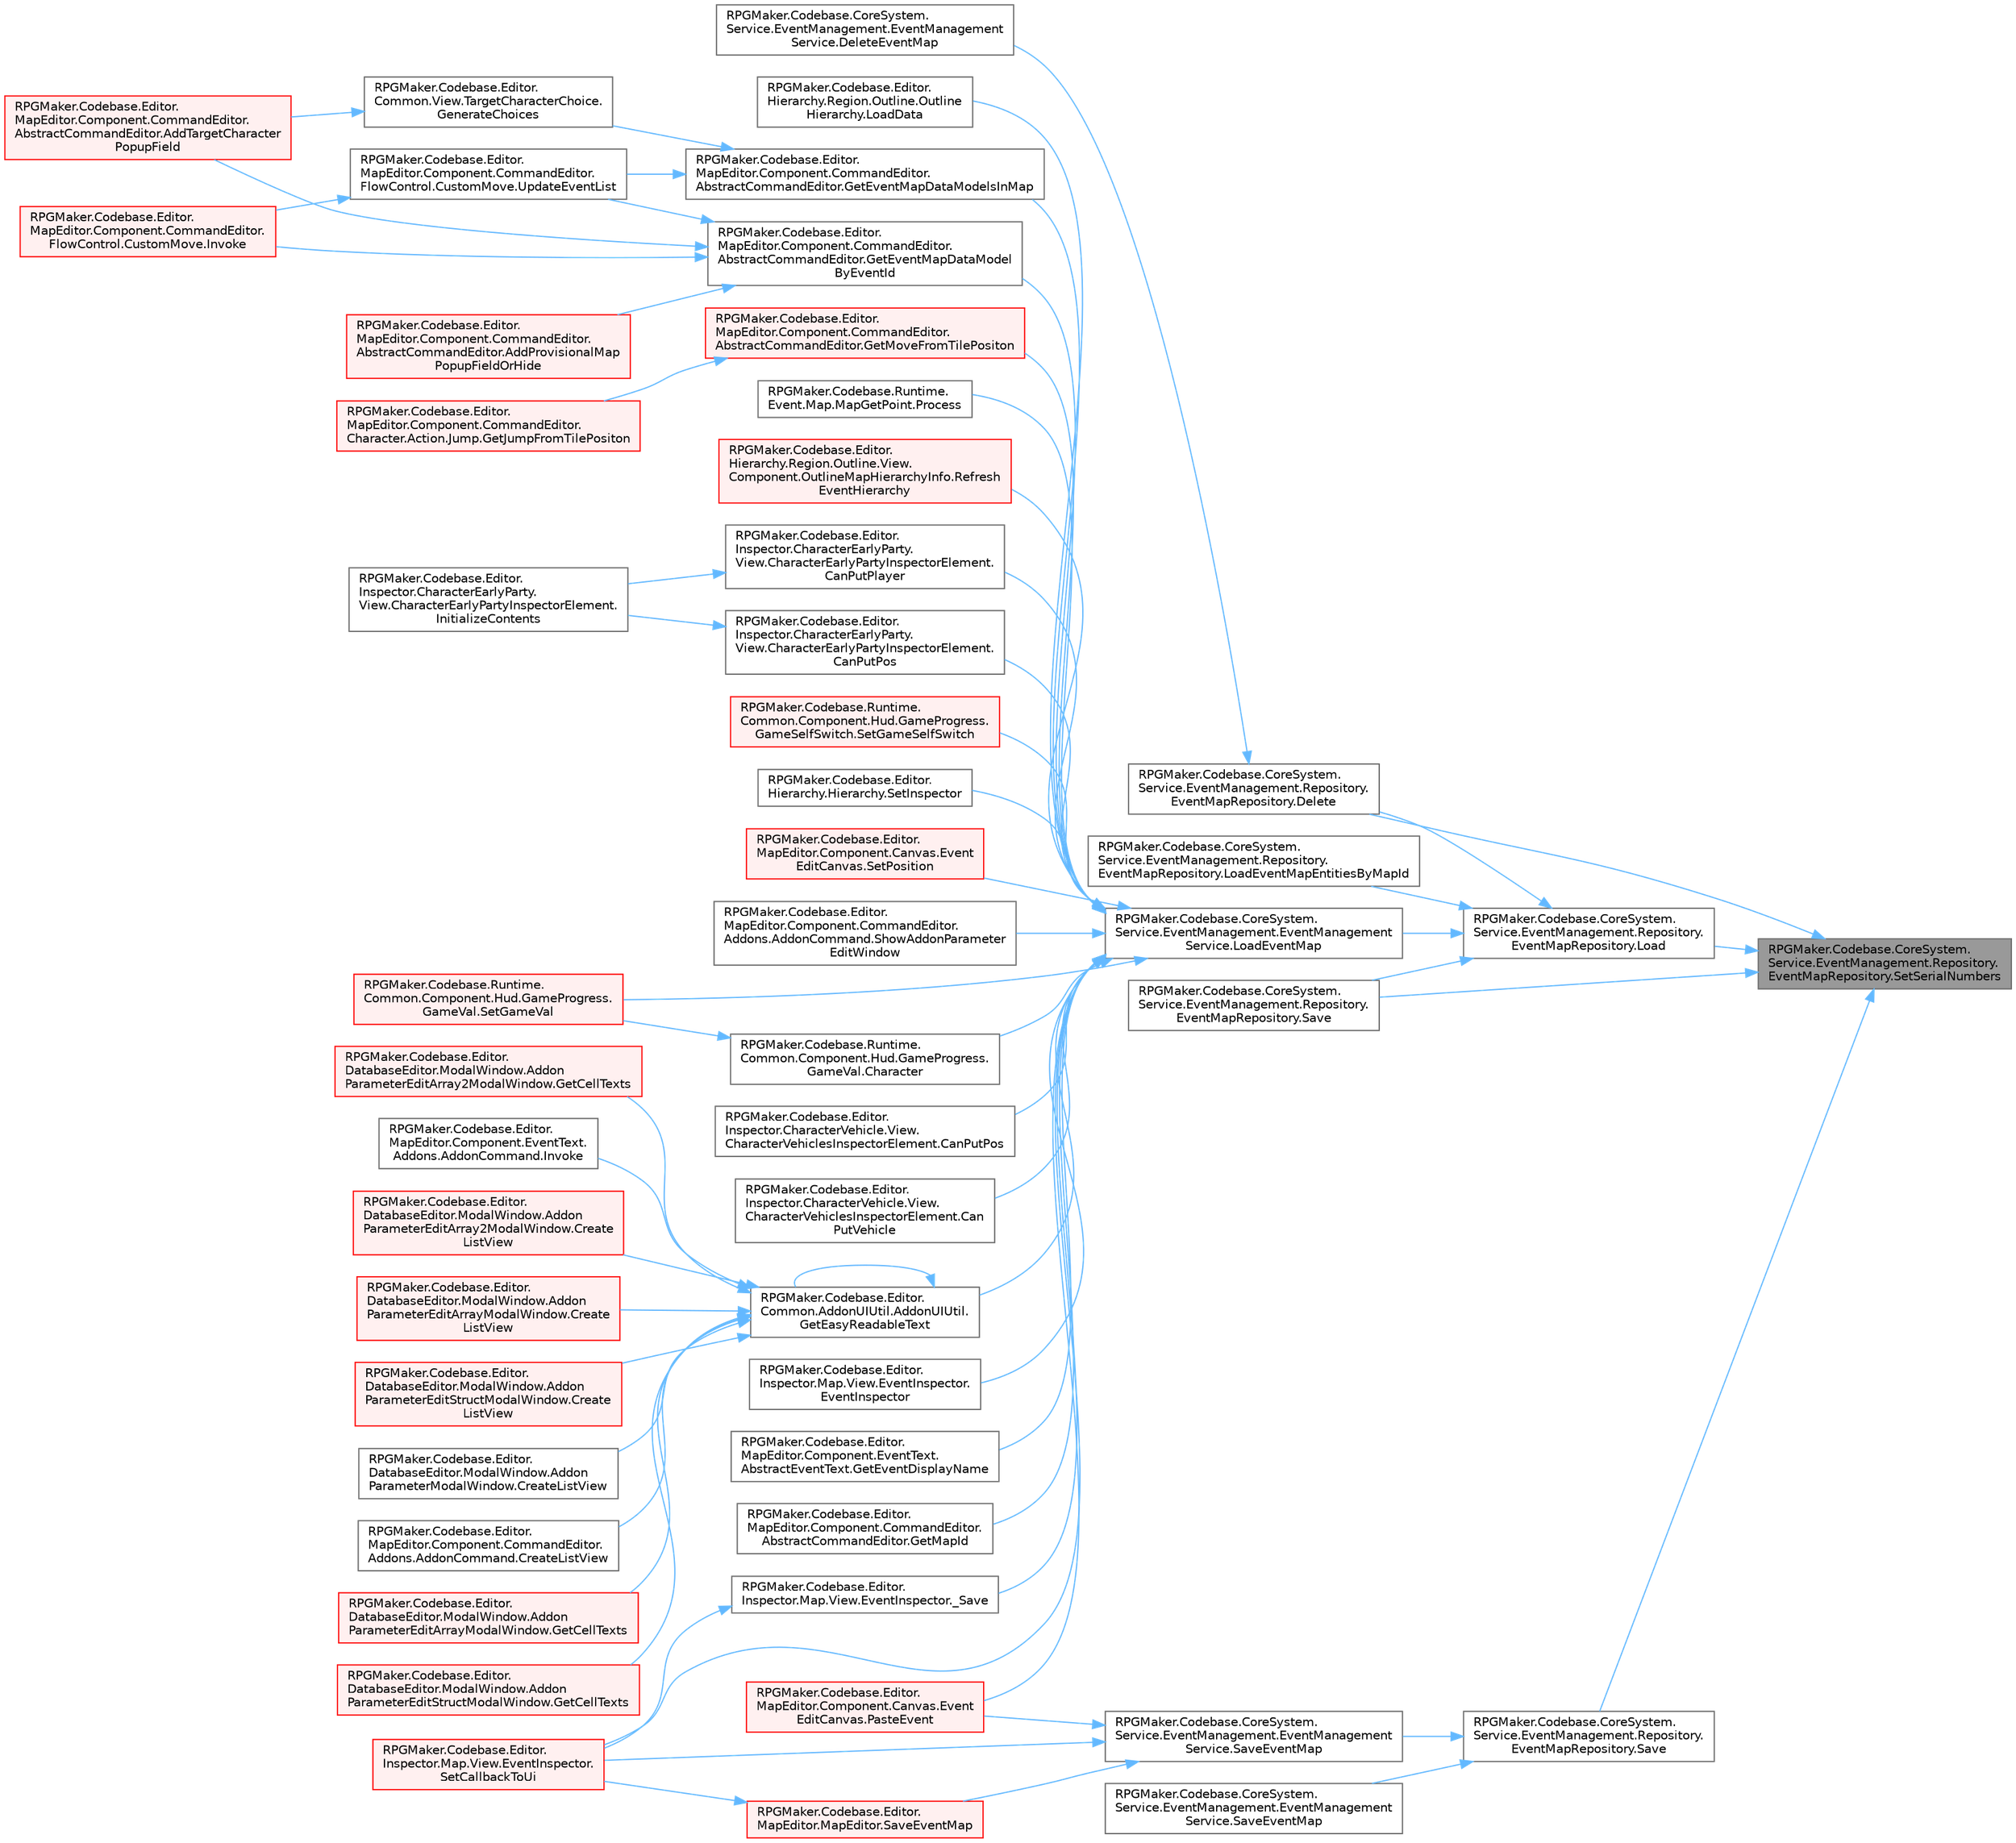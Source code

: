 digraph "RPGMaker.Codebase.CoreSystem.Service.EventManagement.Repository.EventMapRepository.SetSerialNumbers"
{
 // LATEX_PDF_SIZE
  bgcolor="transparent";
  edge [fontname=Helvetica,fontsize=10,labelfontname=Helvetica,labelfontsize=10];
  node [fontname=Helvetica,fontsize=10,shape=box,height=0.2,width=0.4];
  rankdir="RL";
  Node1 [id="Node000001",label="RPGMaker.Codebase.CoreSystem.\lService.EventManagement.Repository.\lEventMapRepository.SetSerialNumbers",height=0.2,width=0.4,color="gray40", fillcolor="grey60", style="filled", fontcolor="black",tooltip="連番設定"];
  Node1 -> Node2 [id="edge1_Node000001_Node000002",dir="back",color="steelblue1",style="solid",tooltip=" "];
  Node2 [id="Node000002",label="RPGMaker.Codebase.CoreSystem.\lService.EventManagement.Repository.\lEventMapRepository.Delete",height=0.2,width=0.4,color="grey40", fillcolor="white", style="filled",URL="$d1/d3b/class_r_p_g_maker_1_1_codebase_1_1_core_system_1_1_service_1_1_event_management_1_1_repository_1_1_event_map_repository.html#adbb484f70e38c5c7c4a95a9014091542",tooltip="😁 削除"];
  Node2 -> Node3 [id="edge2_Node000002_Node000003",dir="back",color="steelblue1",style="solid",tooltip=" "];
  Node3 [id="Node000003",label="RPGMaker.Codebase.CoreSystem.\lService.EventManagement.EventManagement\lService.DeleteEventMap",height=0.2,width=0.4,color="grey40", fillcolor="white", style="filled",URL="$d5/d7b/class_r_p_g_maker_1_1_codebase_1_1_core_system_1_1_service_1_1_event_management_1_1_event_management_service.html#a283b3c11eb8ddbffbc575d2ccb654b72",tooltip="😁 イベント・マップ削除"];
  Node1 -> Node4 [id="edge3_Node000001_Node000004",dir="back",color="steelblue1",style="solid",tooltip=" "];
  Node4 [id="Node000004",label="RPGMaker.Codebase.CoreSystem.\lService.EventManagement.Repository.\lEventMapRepository.Load",height=0.2,width=0.4,color="grey40", fillcolor="white", style="filled",URL="$d1/d3b/class_r_p_g_maker_1_1_codebase_1_1_core_system_1_1_service_1_1_event_management_1_1_repository_1_1_event_map_repository.html#aba320b51a3cd406f63408413d317fe65",tooltip="😁 読込"];
  Node4 -> Node2 [id="edge4_Node000004_Node000002",dir="back",color="steelblue1",style="solid",tooltip=" "];
  Node4 -> Node5 [id="edge5_Node000004_Node000005",dir="back",color="steelblue1",style="solid",tooltip=" "];
  Node5 [id="Node000005",label="RPGMaker.Codebase.CoreSystem.\lService.EventManagement.EventManagement\lService.LoadEventMap",height=0.2,width=0.4,color="grey40", fillcolor="white", style="filled",URL="$d5/d7b/class_r_p_g_maker_1_1_codebase_1_1_core_system_1_1_service_1_1_event_management_1_1_event_management_service.html#aa63d78cbfcaaf1b54776075b618d80b1",tooltip="😁 イベント・マップ読込"];
  Node5 -> Node6 [id="edge6_Node000005_Node000006",dir="back",color="steelblue1",style="solid",tooltip=" "];
  Node6 [id="Node000006",label="RPGMaker.Codebase.Editor.\lInspector.Map.View.EventInspector._Save",height=0.2,width=0.4,color="grey40", fillcolor="white", style="filled",URL="$d1/d3b/class_r_p_g_maker_1_1_codebase_1_1_editor_1_1_inspector_1_1_map_1_1_view_1_1_event_inspector.html#aa24da5e85a04a8bc8937a3905b897bce",tooltip=" "];
  Node6 -> Node7 [id="edge7_Node000006_Node000007",dir="back",color="steelblue1",style="solid",tooltip=" "];
  Node7 [id="Node000007",label="RPGMaker.Codebase.Editor.\lInspector.Map.View.EventInspector.\lSetCallbackToUi",height=0.2,width=0.4,color="red", fillcolor="#FFF0F0", style="filled",URL="$d1/d3b/class_r_p_g_maker_1_1_codebase_1_1_editor_1_1_inspector_1_1_map_1_1_view_1_1_event_inspector.html#aea628a54f04e14d379c90d79d8d63e7a",tooltip=" "];
  Node5 -> Node9 [id="edge8_Node000005_Node000009",dir="back",color="steelblue1",style="solid",tooltip=" "];
  Node9 [id="Node000009",label="RPGMaker.Codebase.Editor.\lInspector.CharacterEarlyParty.\lView.CharacterEarlyPartyInspectorElement.\lCanPutPlayer",height=0.2,width=0.4,color="grey40", fillcolor="white", style="filled",URL="$d0/d65/class_r_p_g_maker_1_1_codebase_1_1_editor_1_1_inspector_1_1_character_early_party_1_1_view_1_1_cc4fa2b01e67b27fe5048261c8a1cbfc8.html#a474d2eef93648c7910aef6726cdf53c1",tooltip=" "];
  Node9 -> Node10 [id="edge9_Node000009_Node000010",dir="back",color="steelblue1",style="solid",tooltip=" "];
  Node10 [id="Node000010",label="RPGMaker.Codebase.Editor.\lInspector.CharacterEarlyParty.\lView.CharacterEarlyPartyInspectorElement.\lInitializeContents",height=0.2,width=0.4,color="grey40", fillcolor="white", style="filled",URL="$d0/d65/class_r_p_g_maker_1_1_codebase_1_1_editor_1_1_inspector_1_1_character_early_party_1_1_view_1_1_cc4fa2b01e67b27fe5048261c8a1cbfc8.html#aec125ef2bbbd321ded50582d527c1a44",tooltip="初期化処理"];
  Node5 -> Node11 [id="edge10_Node000005_Node000011",dir="back",color="steelblue1",style="solid",tooltip=" "];
  Node11 [id="Node000011",label="RPGMaker.Codebase.Editor.\lInspector.CharacterEarlyParty.\lView.CharacterEarlyPartyInspectorElement.\lCanPutPos",height=0.2,width=0.4,color="grey40", fillcolor="white", style="filled",URL="$d0/d65/class_r_p_g_maker_1_1_codebase_1_1_editor_1_1_inspector_1_1_character_early_party_1_1_view_1_1_cc4fa2b01e67b27fe5048261c8a1cbfc8.html#a6e548dc4f1d9b4918234f3773e2bd8d0",tooltip=" "];
  Node11 -> Node10 [id="edge11_Node000011_Node000010",dir="back",color="steelblue1",style="solid",tooltip=" "];
  Node5 -> Node12 [id="edge12_Node000005_Node000012",dir="back",color="steelblue1",style="solid",tooltip=" "];
  Node12 [id="Node000012",label="RPGMaker.Codebase.Editor.\lInspector.CharacterVehicle.View.\lCharacterVehiclesInspectorElement.CanPutPos",height=0.2,width=0.4,color="grey40", fillcolor="white", style="filled",URL="$df/d53/class_r_p_g_maker_1_1_codebase_1_1_editor_1_1_inspector_1_1_character_vehicle_1_1_view_1_1_character_vehicles_inspector_element.html#ad4ff24fda7a58ce7f91d3863d09c9b07",tooltip=" "];
  Node5 -> Node13 [id="edge13_Node000005_Node000013",dir="back",color="steelblue1",style="solid",tooltip=" "];
  Node13 [id="Node000013",label="RPGMaker.Codebase.Editor.\lInspector.CharacterVehicle.View.\lCharacterVehiclesInspectorElement.Can\lPutVehicle",height=0.2,width=0.4,color="grey40", fillcolor="white", style="filled",URL="$df/d53/class_r_p_g_maker_1_1_codebase_1_1_editor_1_1_inspector_1_1_character_vehicle_1_1_view_1_1_character_vehicles_inspector_element.html#a5df7fb68f7129bce604d1f3786e20d99",tooltip=" "];
  Node5 -> Node14 [id="edge14_Node000005_Node000014",dir="back",color="steelblue1",style="solid",tooltip=" "];
  Node14 [id="Node000014",label="RPGMaker.Codebase.Runtime.\lCommon.Component.Hud.GameProgress.\lGameVal.Character",height=0.2,width=0.4,color="grey40", fillcolor="white", style="filled",URL="$da/df9/class_r_p_g_maker_1_1_codebase_1_1_runtime_1_1_common_1_1_component_1_1_hud_1_1_game_progress_1_1_game_val.html#abf39a9468fe3366422553f6f2236d470",tooltip=" "];
  Node14 -> Node15 [id="edge15_Node000014_Node000015",dir="back",color="steelblue1",style="solid",tooltip=" "];
  Node15 [id="Node000015",label="RPGMaker.Codebase.Runtime.\lCommon.Component.Hud.GameProgress.\lGameVal.SetGameVal",height=0.2,width=0.4,color="red", fillcolor="#FFF0F0", style="filled",URL="$da/df9/class_r_p_g_maker_1_1_codebase_1_1_runtime_1_1_common_1_1_component_1_1_hud_1_1_game_progress_1_1_game_val.html#a8598a7c85744b4d85a5124e63cc203b9",tooltip="変数設定"];
  Node5 -> Node17 [id="edge16_Node000005_Node000017",dir="back",color="steelblue1",style="solid",tooltip=" "];
  Node17 [id="Node000017",label="RPGMaker.Codebase.Editor.\lInspector.Map.View.EventInspector.\lEventInspector",height=0.2,width=0.4,color="grey40", fillcolor="white", style="filled",URL="$d1/d3b/class_r_p_g_maker_1_1_codebase_1_1_editor_1_1_inspector_1_1_map_1_1_view_1_1_event_inspector.html#ac31943e1298a3a06b25e9a1655b8671c",tooltip=" "];
  Node5 -> Node18 [id="edge17_Node000005_Node000018",dir="back",color="steelblue1",style="solid",tooltip=" "];
  Node18 [id="Node000018",label="RPGMaker.Codebase.Editor.\lCommon.AddonUIUtil.AddonUIUtil.\lGetEasyReadableText",height=0.2,width=0.4,color="grey40", fillcolor="white", style="filled",URL="$d4/d5f/class_r_p_g_maker_1_1_codebase_1_1_editor_1_1_common_1_1_addon_u_i_util_1_1_addon_u_i_util.html#a2e27a60230e482d3f5605b82634925cb",tooltip=" "];
  Node18 -> Node19 [id="edge18_Node000018_Node000019",dir="back",color="steelblue1",style="solid",tooltip=" "];
  Node19 [id="Node000019",label="RPGMaker.Codebase.Editor.\lDatabaseEditor.ModalWindow.Addon\lParameterEditArray2ModalWindow.Create\lListView",height=0.2,width=0.4,color="red", fillcolor="#FFF0F0", style="filled",URL="$da/d1b/class_r_p_g_maker_1_1_codebase_1_1_editor_1_1_database_editor_1_1_modal_window_1_1_addon_parameter_edit_array2_modal_window.html#a5ba1083e2d9cedbd3a9d9d09c58ac850",tooltip=" "];
  Node18 -> Node28 [id="edge19_Node000018_Node000028",dir="back",color="steelblue1",style="solid",tooltip=" "];
  Node28 [id="Node000028",label="RPGMaker.Codebase.Editor.\lDatabaseEditor.ModalWindow.Addon\lParameterEditArrayModalWindow.Create\lListView",height=0.2,width=0.4,color="red", fillcolor="#FFF0F0", style="filled",URL="$d1/d7f/class_r_p_g_maker_1_1_codebase_1_1_editor_1_1_database_editor_1_1_modal_window_1_1_addon_parameter_edit_array_modal_window.html#a9db2ab59d7a41e650d355c6fc05db5c3",tooltip=" "];
  Node18 -> Node32 [id="edge20_Node000018_Node000032",dir="back",color="steelblue1",style="solid",tooltip=" "];
  Node32 [id="Node000032",label="RPGMaker.Codebase.Editor.\lDatabaseEditor.ModalWindow.Addon\lParameterEditStructModalWindow.Create\lListView",height=0.2,width=0.4,color="red", fillcolor="#FFF0F0", style="filled",URL="$d6/d85/class_r_p_g_maker_1_1_codebase_1_1_editor_1_1_database_editor_1_1_modal_window_1_1_addon_parameter_edit_struct_modal_window.html#a045b704d408168740544caa15841cdb8",tooltip=" "];
  Node18 -> Node34 [id="edge21_Node000018_Node000034",dir="back",color="steelblue1",style="solid",tooltip=" "];
  Node34 [id="Node000034",label="RPGMaker.Codebase.Editor.\lDatabaseEditor.ModalWindow.Addon\lParameterModalWindow.CreateListView",height=0.2,width=0.4,color="grey40", fillcolor="white", style="filled",URL="$de/d91/class_r_p_g_maker_1_1_codebase_1_1_editor_1_1_database_editor_1_1_modal_window_1_1_addon_parameter_modal_window.html#aac3db9d51ec30afd81b939a71551cc73",tooltip=" "];
  Node18 -> Node35 [id="edge22_Node000018_Node000035",dir="back",color="steelblue1",style="solid",tooltip=" "];
  Node35 [id="Node000035",label="RPGMaker.Codebase.Editor.\lMapEditor.Component.CommandEditor.\lAddons.AddonCommand.CreateListView",height=0.2,width=0.4,color="grey40", fillcolor="white", style="filled",URL="$d8/dad/class_r_p_g_maker_1_1_codebase_1_1_editor_1_1_map_editor_1_1_component_1_1_command_editor_1_1_addons_1_1_addon_command.html#a761c38d03f5da83d0397facb20589c85",tooltip=" "];
  Node18 -> Node36 [id="edge23_Node000018_Node000036",dir="back",color="steelblue1",style="solid",tooltip=" "];
  Node36 [id="Node000036",label="RPGMaker.Codebase.Editor.\lDatabaseEditor.ModalWindow.Addon\lParameterEditArrayModalWindow.GetCellTexts",height=0.2,width=0.4,color="red", fillcolor="#FFF0F0", style="filled",URL="$d1/d7f/class_r_p_g_maker_1_1_codebase_1_1_editor_1_1_database_editor_1_1_modal_window_1_1_addon_parameter_edit_array_modal_window.html#afc557203c46c0be0f81dba1309220f56",tooltip=" "];
  Node18 -> Node39 [id="edge24_Node000018_Node000039",dir="back",color="steelblue1",style="solid",tooltip=" "];
  Node39 [id="Node000039",label="RPGMaker.Codebase.Editor.\lDatabaseEditor.ModalWindow.Addon\lParameterEditStructModalWindow.GetCellTexts",height=0.2,width=0.4,color="red", fillcolor="#FFF0F0", style="filled",URL="$d6/d85/class_r_p_g_maker_1_1_codebase_1_1_editor_1_1_database_editor_1_1_modal_window_1_1_addon_parameter_edit_struct_modal_window.html#af643c754e819b5b16233276169b4d5c4",tooltip=" "];
  Node18 -> Node42 [id="edge25_Node000018_Node000042",dir="back",color="steelblue1",style="solid",tooltip=" "];
  Node42 [id="Node000042",label="RPGMaker.Codebase.Editor.\lDatabaseEditor.ModalWindow.Addon\lParameterEditArray2ModalWindow.GetCellTexts",height=0.2,width=0.4,color="red", fillcolor="#FFF0F0", style="filled",URL="$da/d1b/class_r_p_g_maker_1_1_codebase_1_1_editor_1_1_database_editor_1_1_modal_window_1_1_addon_parameter_edit_array2_modal_window.html#a5aa2695048712ad6d1e18aa0a77cc92e",tooltip=" "];
  Node18 -> Node18 [id="edge26_Node000018_Node000018",dir="back",color="steelblue1",style="solid",tooltip=" "];
  Node18 -> Node45 [id="edge27_Node000018_Node000045",dir="back",color="steelblue1",style="solid",tooltip=" "];
  Node45 [id="Node000045",label="RPGMaker.Codebase.Editor.\lMapEditor.Component.EventText.\lAddons.AddonCommand.Invoke",height=0.2,width=0.4,color="grey40", fillcolor="white", style="filled",URL="$db/dab/class_r_p_g_maker_1_1_codebase_1_1_editor_1_1_map_editor_1_1_component_1_1_event_text_1_1_addons_1_1_addon_command.html#acbf04f8b7873d9175d9d4f68bceff70d",tooltip=" "];
  Node5 -> Node46 [id="edge28_Node000005_Node000046",dir="back",color="steelblue1",style="solid",tooltip=" "];
  Node46 [id="Node000046",label="RPGMaker.Codebase.Editor.\lMapEditor.Component.EventText.\lAbstractEventText.GetEventDisplayName",height=0.2,width=0.4,color="grey40", fillcolor="white", style="filled",URL="$d3/d66/class_r_p_g_maker_1_1_codebase_1_1_editor_1_1_map_editor_1_1_component_1_1_event_text_1_1_abstract_event_text.html#a90b252c5d35a1f84e4eafd2f5a78e9aa",tooltip="画面に表示するイベントの名称を返却"];
  Node5 -> Node47 [id="edge29_Node000005_Node000047",dir="back",color="steelblue1",style="solid",tooltip=" "];
  Node47 [id="Node000047",label="RPGMaker.Codebase.Editor.\lMapEditor.Component.CommandEditor.\lAbstractCommandEditor.GetEventMapDataModel\lByEventId",height=0.2,width=0.4,color="grey40", fillcolor="white", style="filled",URL="$d3/ded/class_r_p_g_maker_1_1_codebase_1_1_editor_1_1_map_editor_1_1_component_1_1_command_editor_1_1_abstract_command_editor.html#a9aafa154213e0efb8069c983f87453bb",tooltip="指定idのイベントが配置されている、EventMapDataModelを取得する。"];
  Node47 -> Node48 [id="edge30_Node000047_Node000048",dir="back",color="steelblue1",style="solid",tooltip=" "];
  Node48 [id="Node000048",label="RPGMaker.Codebase.Editor.\lMapEditor.Component.CommandEditor.\lAbstractCommandEditor.AddProvisionalMap\lPopupFieldOrHide",height=0.2,width=0.4,color="red", fillcolor="#FFF0F0", style="filled",URL="$d3/ded/class_r_p_g_maker_1_1_codebase_1_1_editor_1_1_map_editor_1_1_component_1_1_command_editor_1_1_abstract_command_editor.html#a432e4720fc6a4a2139ff87825f17e616",tooltip="コモンイベント用の仮のマップを選択するPopupFieldを追加もしくは追加先項目UIを非表示にする。"];
  Node47 -> Node66 [id="edge31_Node000047_Node000066",dir="back",color="steelblue1",style="solid",tooltip=" "];
  Node66 [id="Node000066",label="RPGMaker.Codebase.Editor.\lMapEditor.Component.CommandEditor.\lAbstractCommandEditor.AddTargetCharacter\lPopupField",height=0.2,width=0.4,color="red", fillcolor="#FFF0F0", style="filled",URL="$d3/ded/class_r_p_g_maker_1_1_codebase_1_1_editor_1_1_map_editor_1_1_component_1_1_command_editor_1_1_abstract_command_editor.html#acf41d59400a9718c22e00f6076ac9d05",tooltip="対象キャラクターを選択するPopupFieldを追加する。"];
  Node47 -> Node68 [id="edge32_Node000047_Node000068",dir="back",color="steelblue1",style="solid",tooltip=" "];
  Node68 [id="Node000068",label="RPGMaker.Codebase.Editor.\lMapEditor.Component.CommandEditor.\lFlowControl.CustomMove.Invoke",height=0.2,width=0.4,color="red", fillcolor="#FFF0F0", style="filled",URL="$d3/dbe/class_r_p_g_maker_1_1_codebase_1_1_editor_1_1_map_editor_1_1_component_1_1_command_editor_1_1_flow_control_1_1_custom_move.html#a504bd17e66c55e6f3448904272d1af16",tooltip=" "];
  Node47 -> Node69 [id="edge33_Node000047_Node000069",dir="back",color="steelblue1",style="solid",tooltip=" "];
  Node69 [id="Node000069",label="RPGMaker.Codebase.Editor.\lMapEditor.Component.CommandEditor.\lFlowControl.CustomMove.UpdateEventList",height=0.2,width=0.4,color="grey40", fillcolor="white", style="filled",URL="$d3/dbe/class_r_p_g_maker_1_1_codebase_1_1_editor_1_1_map_editor_1_1_component_1_1_command_editor_1_1_flow_control_1_1_custom_move.html#a10b0119af621a6a1c32ca8e34c1f28a5",tooltip=" "];
  Node69 -> Node68 [id="edge34_Node000069_Node000068",dir="back",color="steelblue1",style="solid",tooltip=" "];
  Node5 -> Node70 [id="edge35_Node000005_Node000070",dir="back",color="steelblue1",style="solid",tooltip=" "];
  Node70 [id="Node000070",label="RPGMaker.Codebase.Editor.\lMapEditor.Component.CommandEditor.\lAbstractCommandEditor.GetEventMapDataModelsInMap",height=0.2,width=0.4,color="grey40", fillcolor="white", style="filled",URL="$d3/ded/class_r_p_g_maker_1_1_codebase_1_1_editor_1_1_map_editor_1_1_component_1_1_command_editor_1_1_abstract_command_editor.html#acd71fc41f5857e62b3a834b249d0e124",tooltip="指定idのマップに配置されている、全EventMapDataModel列を取得する。"];
  Node70 -> Node71 [id="edge36_Node000070_Node000071",dir="back",color="steelblue1",style="solid",tooltip=" "];
  Node71 [id="Node000071",label="RPGMaker.Codebase.Editor.\lCommon.View.TargetCharacterChoice.\lGenerateChoices",height=0.2,width=0.4,color="grey40", fillcolor="white", style="filled",URL="$d7/d3e/class_r_p_g_maker_1_1_codebase_1_1_editor_1_1_common_1_1_view_1_1_target_character_choice.html#aab249c9aeea0ded4af8a58409a38fb13",tooltip="選択可能な対象キャラクター列を生成する。"];
  Node71 -> Node66 [id="edge37_Node000071_Node000066",dir="back",color="steelblue1",style="solid",tooltip=" "];
  Node70 -> Node69 [id="edge38_Node000070_Node000069",dir="back",color="steelblue1",style="solid",tooltip=" "];
  Node5 -> Node72 [id="edge39_Node000005_Node000072",dir="back",color="steelblue1",style="solid",tooltip=" "];
  Node72 [id="Node000072",label="RPGMaker.Codebase.Editor.\lMapEditor.Component.CommandEditor.\lAbstractCommandEditor.GetMapId",height=0.2,width=0.4,color="grey40", fillcolor="white", style="filled",URL="$d3/ded/class_r_p_g_maker_1_1_codebase_1_1_editor_1_1_map_editor_1_1_component_1_1_command_editor_1_1_abstract_command_editor.html#acbf36a8a9a93929161f8f1db4d198d00",tooltip=" "];
  Node5 -> Node73 [id="edge40_Node000005_Node000073",dir="back",color="steelblue1",style="solid",tooltip=" "];
  Node73 [id="Node000073",label="RPGMaker.Codebase.Editor.\lMapEditor.Component.CommandEditor.\lAbstractCommandEditor.GetMoveFromTilePositon",height=0.2,width=0.4,color="red", fillcolor="#FFF0F0", style="filled",URL="$d3/ded/class_r_p_g_maker_1_1_codebase_1_1_editor_1_1_map_editor_1_1_component_1_1_command_editor_1_1_abstract_command_editor.html#a55a35ed610e82499f2e6ab3eaf8cdb2c",tooltip="『移動ルート指定』『ジャンプ』の移動元のタイル座標を取得。"];
  Node73 -> Node74 [id="edge41_Node000073_Node000074",dir="back",color="steelblue1",style="solid",tooltip=" "];
  Node74 [id="Node000074",label="RPGMaker.Codebase.Editor.\lMapEditor.Component.CommandEditor.\lCharacter.Action.Jump.GetJumpFromTilePositon",height=0.2,width=0.4,color="red", fillcolor="#FFF0F0", style="filled",URL="$d5/de1/class_r_p_g_maker_1_1_codebase_1_1_editor_1_1_map_editor_1_1_component_1_1_command_editor_1_1_character_1_1_action_1_1_jump.html#aa112f8e6330d24b4750b958729791323",tooltip="『ジャンプ』の移動元のタイル座標を取得。"];
  Node5 -> Node83 [id="edge42_Node000005_Node000083",dir="back",color="steelblue1",style="solid",tooltip=" "];
  Node83 [id="Node000083",label="RPGMaker.Codebase.Editor.\lHierarchy.Region.Outline.Outline\lHierarchy.LoadData",height=0.2,width=0.4,color="grey40", fillcolor="white", style="filled",URL="$dd/d97/class_r_p_g_maker_1_1_codebase_1_1_editor_1_1_hierarchy_1_1_region_1_1_outline_1_1_outline_hierarchy.html#aaaeef04613f7643ee2901a8b0312d72e",tooltip="データの読"];
  Node5 -> Node84 [id="edge43_Node000005_Node000084",dir="back",color="steelblue1",style="solid",tooltip=" "];
  Node84 [id="Node000084",label="RPGMaker.Codebase.Editor.\lMapEditor.Component.Canvas.Event\lEditCanvas.PasteEvent",height=0.2,width=0.4,color="red", fillcolor="#FFF0F0", style="filled",URL="$df/d64/class_r_p_g_maker_1_1_codebase_1_1_editor_1_1_map_editor_1_1_component_1_1_canvas_1_1_event_edit_canvas.html#a93e136f1b809ecf9e9dc388a82aba2c9",tooltip="イベントをペーストするためのコールバックを返す"];
  Node5 -> Node87 [id="edge44_Node000005_Node000087",dir="back",color="steelblue1",style="solid",tooltip=" "];
  Node87 [id="Node000087",label="RPGMaker.Codebase.Runtime.\lEvent.Map.MapGetPoint.Process",height=0.2,width=0.4,color="grey40", fillcolor="white", style="filled",URL="$de/dbd/class_r_p_g_maker_1_1_codebase_1_1_runtime_1_1_event_1_1_map_1_1_map_get_point.html#a5466b44f547c2a673ace46103efa70b8",tooltip="😁 処理"];
  Node5 -> Node88 [id="edge45_Node000005_Node000088",dir="back",color="steelblue1",style="solid",tooltip=" "];
  Node88 [id="Node000088",label="RPGMaker.Codebase.Editor.\lHierarchy.Region.Outline.View.\lComponent.OutlineMapHierarchyInfo.Refresh\lEventHierarchy",height=0.2,width=0.4,color="red", fillcolor="#FFF0F0", style="filled",URL="$d7/d2b/class_r_p_g_maker_1_1_codebase_1_1_editor_1_1_hierarchy_1_1_region_1_1_outline_1_1_view_1_1_compe4f35baf70c1520dbfb4c736bb2d7577.html#adc55d38a82f5d13d6884af973f3ab346",tooltip=" "];
  Node5 -> Node7 [id="edge46_Node000005_Node000007",dir="back",color="steelblue1",style="solid",tooltip=" "];
  Node5 -> Node91 [id="edge47_Node000005_Node000091",dir="back",color="steelblue1",style="solid",tooltip=" "];
  Node91 [id="Node000091",label="RPGMaker.Codebase.Runtime.\lCommon.Component.Hud.GameProgress.\lGameSelfSwitch.SetGameSelfSwitch",height=0.2,width=0.4,color="red", fillcolor="#FFF0F0", style="filled",URL="$dd/d27/class_r_p_g_maker_1_1_codebase_1_1_runtime_1_1_common_1_1_component_1_1_hud_1_1_game_progress_1_1_game_self_switch.html#af3c4493da89780bece36223897d38b5c",tooltip=" "];
  Node5 -> Node15 [id="edge48_Node000005_Node000015",dir="back",color="steelblue1",style="solid",tooltip=" "];
  Node5 -> Node93 [id="edge49_Node000005_Node000093",dir="back",color="steelblue1",style="solid",tooltip=" "];
  Node93 [id="Node000093",label="RPGMaker.Codebase.Editor.\lHierarchy.Hierarchy.SetInspector",height=0.2,width=0.4,color="grey40", fillcolor="white", style="filled",URL="$de/ddc/class_r_p_g_maker_1_1_codebase_1_1_editor_1_1_hierarchy_1_1_hierarchy.html#a2b194448f5fcca77e60d5bc10f9ddbb7",tooltip="最後に開いていたインスペクターを開く"];
  Node5 -> Node94 [id="edge50_Node000005_Node000094",dir="back",color="steelblue1",style="solid",tooltip=" "];
  Node94 [id="Node000094",label="RPGMaker.Codebase.Editor.\lMapEditor.Component.Canvas.Event\lEditCanvas.SetPosition",height=0.2,width=0.4,color="red", fillcolor="#FFF0F0", style="filled",URL="$df/d64/class_r_p_g_maker_1_1_codebase_1_1_editor_1_1_map_editor_1_1_component_1_1_canvas_1_1_event_edit_canvas.html#ae12df781b753d3c17f0f1653f96d7686",tooltip=" "];
  Node5 -> Node133 [id="edge51_Node000005_Node000133",dir="back",color="steelblue1",style="solid",tooltip=" "];
  Node133 [id="Node000133",label="RPGMaker.Codebase.Editor.\lMapEditor.Component.CommandEditor.\lAddons.AddonCommand.ShowAddonParameter\lEditWindow",height=0.2,width=0.4,color="grey40", fillcolor="white", style="filled",URL="$d8/dad/class_r_p_g_maker_1_1_codebase_1_1_editor_1_1_map_editor_1_1_component_1_1_command_editor_1_1_addons_1_1_addon_command.html#ad3dc06303bcf8495e601ca9cf115efee",tooltip=" "];
  Node4 -> Node134 [id="edge52_Node000004_Node000134",dir="back",color="steelblue1",style="solid",tooltip=" "];
  Node134 [id="Node000134",label="RPGMaker.Codebase.CoreSystem.\lService.EventManagement.Repository.\lEventMapRepository.LoadEventMapEntitiesByMapId",height=0.2,width=0.4,color="grey40", fillcolor="white", style="filled",URL="$d1/d3b/class_r_p_g_maker_1_1_codebase_1_1_core_system_1_1_service_1_1_event_management_1_1_repository_1_1_event_map_repository.html#a301879ae6d63b99b3ef704c4ff2a6bd2",tooltip="😁 マップに紐づくイベントを取得する"];
  Node4 -> Node135 [id="edge53_Node000004_Node000135",dir="back",color="steelblue1",style="solid",tooltip=" "];
  Node135 [id="Node000135",label="RPGMaker.Codebase.CoreSystem.\lService.EventManagement.Repository.\lEventMapRepository.Save",height=0.2,width=0.4,color="grey40", fillcolor="white", style="filled",URL="$d1/d3b/class_r_p_g_maker_1_1_codebase_1_1_core_system_1_1_service_1_1_event_management_1_1_repository_1_1_event_map_repository.html#a721be63e6a7d5154b72f813f24883e2d",tooltip="😁 保存"];
  Node1 -> Node136 [id="edge54_Node000001_Node000136",dir="back",color="steelblue1",style="solid",tooltip=" "];
  Node136 [id="Node000136",label="RPGMaker.Codebase.CoreSystem.\lService.EventManagement.Repository.\lEventMapRepository.Save",height=0.2,width=0.4,color="grey40", fillcolor="white", style="filled",URL="$d1/d3b/class_r_p_g_maker_1_1_codebase_1_1_core_system_1_1_service_1_1_event_management_1_1_repository_1_1_event_map_repository.html#ab1209ffc8f804e563d931809032c5012",tooltip="保存"];
  Node136 -> Node137 [id="edge55_Node000136_Node000137",dir="back",color="steelblue1",style="solid",tooltip=" "];
  Node137 [id="Node000137",label="RPGMaker.Codebase.CoreSystem.\lService.EventManagement.EventManagement\lService.SaveEventMap",height=0.2,width=0.4,color="grey40", fillcolor="white", style="filled",URL="$d5/d7b/class_r_p_g_maker_1_1_codebase_1_1_core_system_1_1_service_1_1_event_management_1_1_event_management_service.html#a19234ca1bbe589fd6dc85d763c0321ac",tooltip="イベント・マップ保存"];
  Node137 -> Node84 [id="edge56_Node000137_Node000084",dir="back",color="steelblue1",style="solid",tooltip=" "];
  Node137 -> Node138 [id="edge57_Node000137_Node000138",dir="back",color="steelblue1",style="solid",tooltip=" "];
  Node138 [id="Node000138",label="RPGMaker.Codebase.Editor.\lMapEditor.MapEditor.SaveEventMap",height=0.2,width=0.4,color="red", fillcolor="#FFF0F0", style="filled",URL="$d1/d2d/class_r_p_g_maker_1_1_codebase_1_1_editor_1_1_map_editor_1_1_map_editor.html#a1c8cd63711ea7ab1bb0379a43b58a0c2",tooltip=" "];
  Node138 -> Node7 [id="edge58_Node000138_Node000007",dir="back",color="steelblue1",style="solid",tooltip=" "];
  Node137 -> Node7 [id="edge59_Node000137_Node000007",dir="back",color="steelblue1",style="solid",tooltip=" "];
  Node136 -> Node147 [id="edge60_Node000136_Node000147",dir="back",color="steelblue1",style="solid",tooltip=" "];
  Node147 [id="Node000147",label="RPGMaker.Codebase.CoreSystem.\lService.EventManagement.EventManagement\lService.SaveEventMap",height=0.2,width=0.4,color="grey40", fillcolor="white", style="filled",URL="$d5/d7b/class_r_p_g_maker_1_1_codebase_1_1_core_system_1_1_service_1_1_event_management_1_1_event_management_service.html#aff17be94ece8a1a6ce14c2f2e1bfe52f",tooltip="😁 イベント・マップ保存"];
  Node1 -> Node135 [id="edge61_Node000001_Node000135",dir="back",color="steelblue1",style="solid",tooltip=" "];
}
